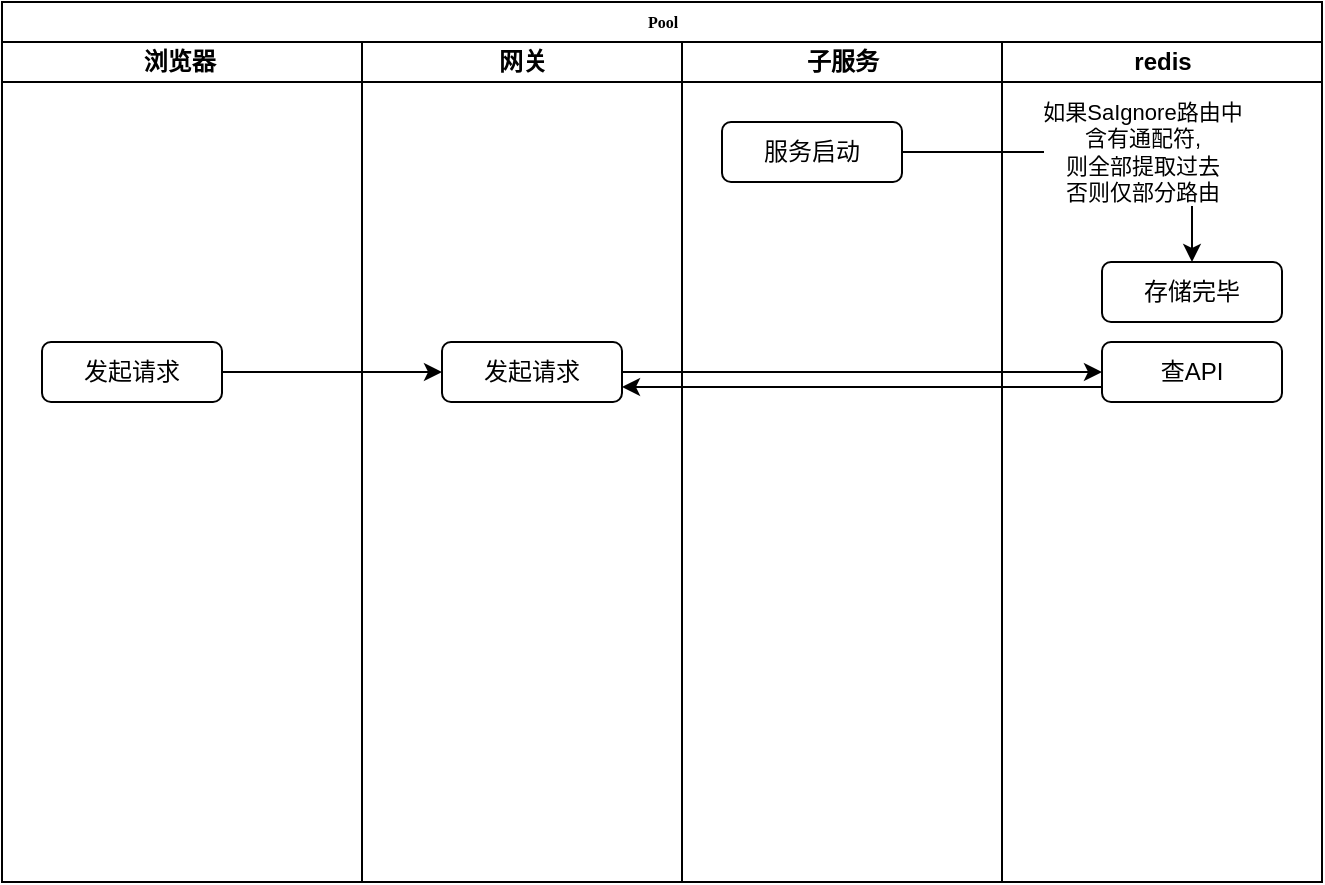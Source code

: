 <mxfile version="21.1.1" type="github">
  <diagram name="Page-1" id="74e2e168-ea6b-b213-b513-2b3c1d86103e">
    <mxGraphModel dx="819" dy="437" grid="1" gridSize="10" guides="1" tooltips="1" connect="1" arrows="1" fold="1" page="1" pageScale="1" pageWidth="1100" pageHeight="850" background="none" math="0" shadow="0">
      <root>
        <mxCell id="0" />
        <mxCell id="1" parent="0" />
        <mxCell id="77e6c97f196da883-1" value="Pool" style="swimlane;html=1;childLayout=stackLayout;startSize=20;rounded=0;shadow=0;labelBackgroundColor=none;strokeWidth=1;fontFamily=Verdana;fontSize=8;align=center;" parent="1" vertex="1">
          <mxGeometry x="140" y="40" width="660" height="440" as="geometry" />
        </mxCell>
        <mxCell id="77e6c97f196da883-2" value="浏览器&lt;span style=&quot;white-space: pre;&quot;&gt; &lt;/span&gt;" style="swimlane;html=1;startSize=20;" parent="77e6c97f196da883-1" vertex="1">
          <mxGeometry y="20" width="180" height="420" as="geometry" />
        </mxCell>
        <mxCell id="-dWqnAGotHnPj9TYD56R-7" value="发起请求" style="rounded=1;whiteSpace=wrap;html=1;" vertex="1" parent="77e6c97f196da883-2">
          <mxGeometry x="20" y="150" width="90" height="30" as="geometry" />
        </mxCell>
        <mxCell id="77e6c97f196da883-3" value="网关" style="swimlane;html=1;startSize=20;" parent="77e6c97f196da883-1" vertex="1">
          <mxGeometry x="180" y="20" width="160" height="420" as="geometry" />
        </mxCell>
        <mxCell id="-dWqnAGotHnPj9TYD56R-8" value="发起请求" style="rounded=1;whiteSpace=wrap;html=1;" vertex="1" parent="77e6c97f196da883-3">
          <mxGeometry x="40" y="150" width="90" height="30" as="geometry" />
        </mxCell>
        <mxCell id="77e6c97f196da883-4" value="子服务" style="swimlane;html=1;startSize=20;" parent="77e6c97f196da883-1" vertex="1">
          <mxGeometry x="340" y="20" width="160" height="420" as="geometry" />
        </mxCell>
        <mxCell id="-dWqnAGotHnPj9TYD56R-2" value="服务启动" style="rounded=1;whiteSpace=wrap;html=1;" vertex="1" parent="77e6c97f196da883-4">
          <mxGeometry x="20" y="40" width="90" height="30" as="geometry" />
        </mxCell>
        <mxCell id="-dWqnAGotHnPj9TYD56R-3" value="redis" style="swimlane;html=1;startSize=20;" vertex="1" parent="77e6c97f196da883-1">
          <mxGeometry x="500" y="20" width="160" height="420" as="geometry" />
        </mxCell>
        <mxCell id="-dWqnAGotHnPj9TYD56R-4" value="存储完毕" style="rounded=1;whiteSpace=wrap;html=1;" vertex="1" parent="-dWqnAGotHnPj9TYD56R-3">
          <mxGeometry x="50" y="110" width="90" height="30" as="geometry" />
        </mxCell>
        <mxCell id="-dWqnAGotHnPj9TYD56R-10" value="查API" style="rounded=1;whiteSpace=wrap;html=1;" vertex="1" parent="-dWqnAGotHnPj9TYD56R-3">
          <mxGeometry x="50" y="150" width="90" height="30" as="geometry" />
        </mxCell>
        <mxCell id="-dWqnAGotHnPj9TYD56R-5" style="edgeStyle=orthogonalEdgeStyle;rounded=0;orthogonalLoop=1;jettySize=auto;html=1;exitX=1;exitY=0.5;exitDx=0;exitDy=0;" edge="1" parent="77e6c97f196da883-1" source="-dWqnAGotHnPj9TYD56R-2" target="-dWqnAGotHnPj9TYD56R-4">
          <mxGeometry relative="1" as="geometry" />
        </mxCell>
        <mxCell id="-dWqnAGotHnPj9TYD56R-6" value="&lt;div&gt;如果SaIgnore路由中&lt;/div&gt;&lt;div&gt;含有通配符, &lt;br&gt;&lt;/div&gt;&lt;div&gt;则全部提取过去&lt;/div&gt;&lt;div&gt;否则仅部分路由&lt;br&gt;&lt;/div&gt;" style="edgeLabel;html=1;align=center;verticalAlign=middle;resizable=0;points=[];" vertex="1" connectable="0" parent="-dWqnAGotHnPj9TYD56R-5">
          <mxGeometry x="-0.278" y="1" relative="1" as="geometry">
            <mxPoint x="48" y="1" as="offset" />
          </mxGeometry>
        </mxCell>
        <mxCell id="-dWqnAGotHnPj9TYD56R-9" value="" style="edgeStyle=orthogonalEdgeStyle;rounded=0;orthogonalLoop=1;jettySize=auto;html=1;" edge="1" parent="77e6c97f196da883-1" source="-dWqnAGotHnPj9TYD56R-7" target="-dWqnAGotHnPj9TYD56R-8">
          <mxGeometry relative="1" as="geometry" />
        </mxCell>
        <mxCell id="-dWqnAGotHnPj9TYD56R-11" value="" style="edgeStyle=orthogonalEdgeStyle;rounded=0;orthogonalLoop=1;jettySize=auto;html=1;" edge="1" parent="77e6c97f196da883-1" source="-dWqnAGotHnPj9TYD56R-8" target="-dWqnAGotHnPj9TYD56R-10">
          <mxGeometry relative="1" as="geometry" />
        </mxCell>
        <mxCell id="-dWqnAGotHnPj9TYD56R-12" style="edgeStyle=orthogonalEdgeStyle;rounded=0;orthogonalLoop=1;jettySize=auto;html=1;exitX=0;exitY=0.75;exitDx=0;exitDy=0;entryX=1;entryY=0.75;entryDx=0;entryDy=0;" edge="1" parent="77e6c97f196da883-1" source="-dWqnAGotHnPj9TYD56R-10" target="-dWqnAGotHnPj9TYD56R-8">
          <mxGeometry relative="1" as="geometry" />
        </mxCell>
      </root>
    </mxGraphModel>
  </diagram>
</mxfile>
